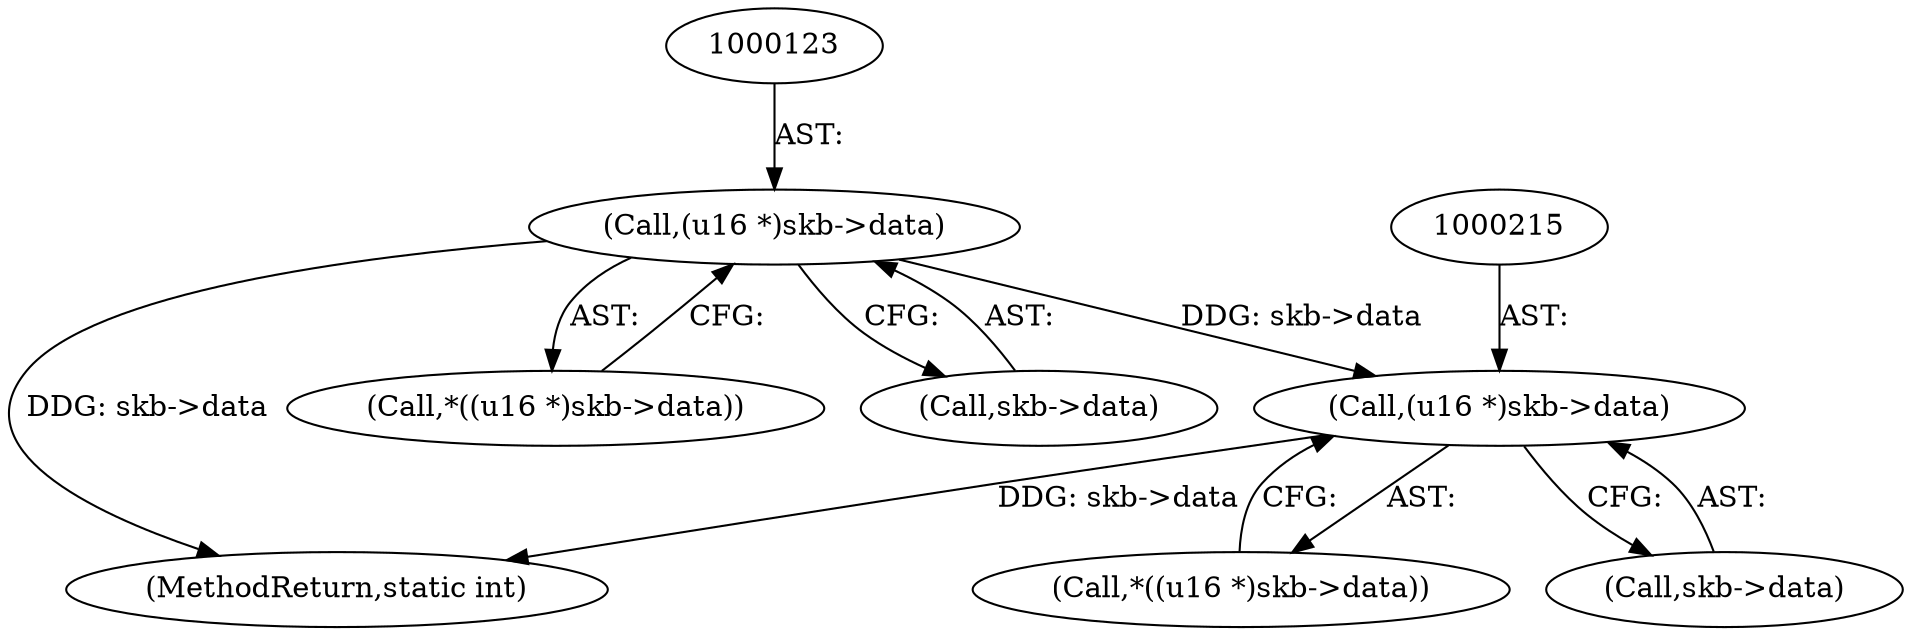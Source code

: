 digraph "0_linux_7d5145d8eb2b9791533ffe4dc003b129b9696c48_1@pointer" {
"1000214" [label="(Call,(u16 *)skb->data)"];
"1000122" [label="(Call,(u16 *)skb->data)"];
"1000214" [label="(Call,(u16 *)skb->data)"];
"1000213" [label="(Call,*((u16 *)skb->data))"];
"1000257" [label="(MethodReturn,static int)"];
"1000121" [label="(Call,*((u16 *)skb->data))"];
"1000124" [label="(Call,skb->data)"];
"1000122" [label="(Call,(u16 *)skb->data)"];
"1000216" [label="(Call,skb->data)"];
"1000214" -> "1000213"  [label="AST: "];
"1000214" -> "1000216"  [label="CFG: "];
"1000215" -> "1000214"  [label="AST: "];
"1000216" -> "1000214"  [label="AST: "];
"1000213" -> "1000214"  [label="CFG: "];
"1000214" -> "1000257"  [label="DDG: skb->data"];
"1000122" -> "1000214"  [label="DDG: skb->data"];
"1000122" -> "1000121"  [label="AST: "];
"1000122" -> "1000124"  [label="CFG: "];
"1000123" -> "1000122"  [label="AST: "];
"1000124" -> "1000122"  [label="AST: "];
"1000121" -> "1000122"  [label="CFG: "];
"1000122" -> "1000257"  [label="DDG: skb->data"];
}
